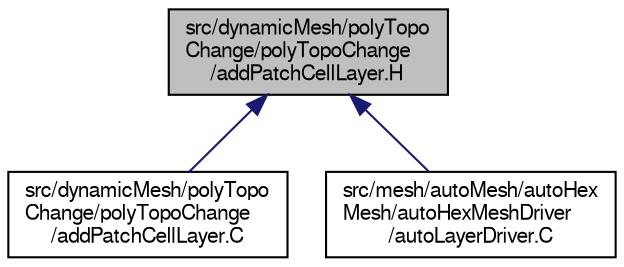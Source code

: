 digraph "src/dynamicMesh/polyTopoChange/polyTopoChange/addPatchCellLayer.H"
{
  bgcolor="transparent";
  edge [fontname="FreeSans",fontsize="10",labelfontname="FreeSans",labelfontsize="10"];
  node [fontname="FreeSans",fontsize="10",shape=record];
  Node156 [label="src/dynamicMesh/polyTopo\lChange/polyTopoChange\l/addPatchCellLayer.H",height=0.2,width=0.4,color="black", fillcolor="grey75", style="filled", fontcolor="black"];
  Node156 -> Node157 [dir="back",color="midnightblue",fontsize="10",style="solid",fontname="FreeSans"];
  Node157 [label="src/dynamicMesh/polyTopo\lChange/polyTopoChange\l/addPatchCellLayer.C",height=0.2,width=0.4,color="black",URL="$a00698.html"];
  Node156 -> Node158 [dir="back",color="midnightblue",fontsize="10",style="solid",fontname="FreeSans"];
  Node158 [label="src/mesh/autoMesh/autoHex\lMesh/autoHexMeshDriver\l/autoLayerDriver.C",height=0.2,width=0.4,color="black",URL="$a06833.html",tooltip="All to do with adding cell layers. "];
}
